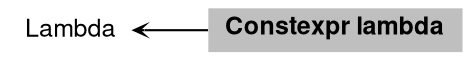 digraph "Constexpr lambda"
{
 // LATEX_PDF_SIZE
  bgcolor="transparent";
  edge [fontname="Helvetica,Arial,sans-serif",fontsize=15,labelfontsize=15 arrowhead=open arrowtail=open arrowsize=0.5];
  node [fontname="Helvetica,Arial,sans-serif",fontsize=15,fontsize=12 shape=plaintext];
  rankdir=LR;
  Node1 [label=<<b>Constexpr lambda</b>>,height=0.2,width=0.4,color="black", fillcolor="grey75", style="filled", fontcolor="black",tooltip=" "];
  Node2 [label="Lambda",height=0.2,width=0.4,color="black",URL="$group__lambda17.html",tooltip=" "];
  Node2->Node1 [shape=plaintext, dir="back", style="solid"];
}
